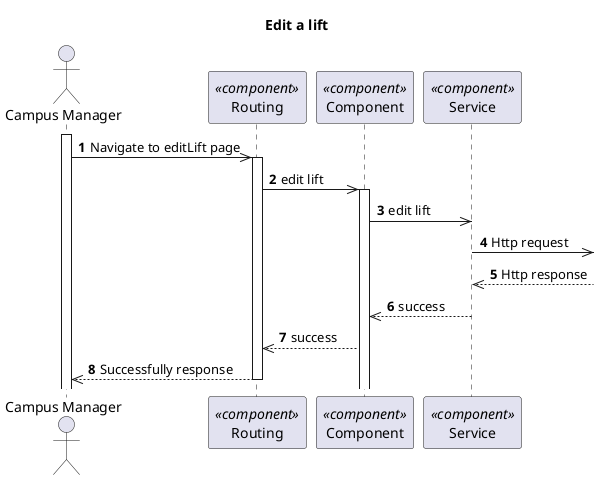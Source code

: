 @startuml Process View - Level 3

autonumber
skinparam packageStyle rect

title Edit a lift

actor "Campus Manager" as CM
participant "Routing" as routing <<component>>
participant "Component" as comp <<component>>
participant "Service" as service <<component>>

activate CM
CM->> routing : Navigate to editLift page
activate routing
routing ->> comp : edit lift

activate comp
comp ->> service : edit lift

service ->> : Http request
service <<-- : Http response

service -->> comp : success
deactivate service

comp -->> routing : success

CM<<-- routing : Successfully response
deactivate routing

@enduml
